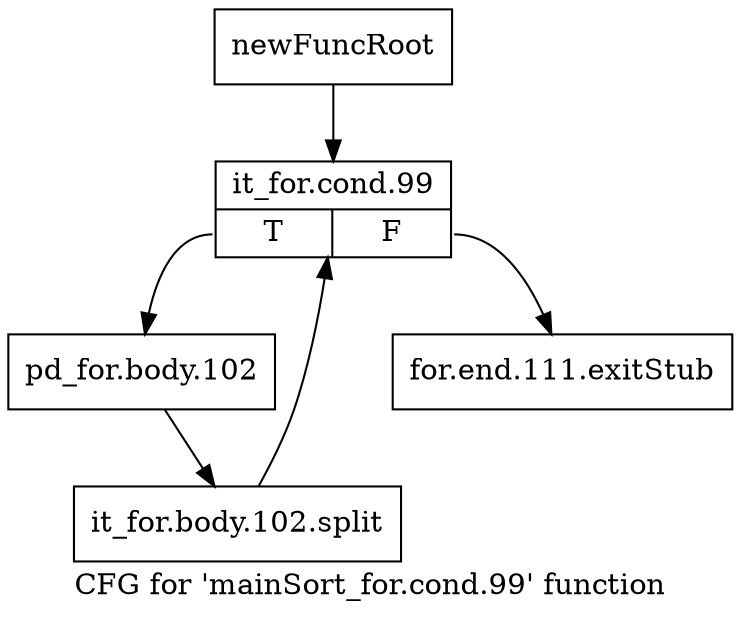 digraph "CFG for 'mainSort_for.cond.99' function" {
	label="CFG for 'mainSort_for.cond.99' function";

	Node0x17e7fd0 [shape=record,label="{newFuncRoot}"];
	Node0x17e7fd0 -> Node0x17e8070;
	Node0x17e8020 [shape=record,label="{for.end.111.exitStub}"];
	Node0x17e8070 [shape=record,label="{it_for.cond.99|{<s0>T|<s1>F}}"];
	Node0x17e8070:s0 -> Node0x17e80c0;
	Node0x17e8070:s1 -> Node0x17e8020;
	Node0x17e80c0 [shape=record,label="{pd_for.body.102}"];
	Node0x17e80c0 -> Node0x1c229d0;
	Node0x1c229d0 [shape=record,label="{it_for.body.102.split}"];
	Node0x1c229d0 -> Node0x17e8070;
}
